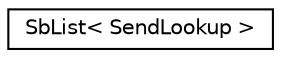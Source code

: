 digraph "Graphical Class Hierarchy"
{
 // LATEX_PDF_SIZE
  edge [fontname="Helvetica",fontsize="10",labelfontname="Helvetica",labelfontsize="10"];
  node [fontname="Helvetica",fontsize="10",shape=record];
  rankdir="LR";
  Node0 [label="SbList\< SendLookup \>",height=0.2,width=0.4,color="black", fillcolor="white", style="filled",URL="$classSbList.html",tooltip=" "];
}
